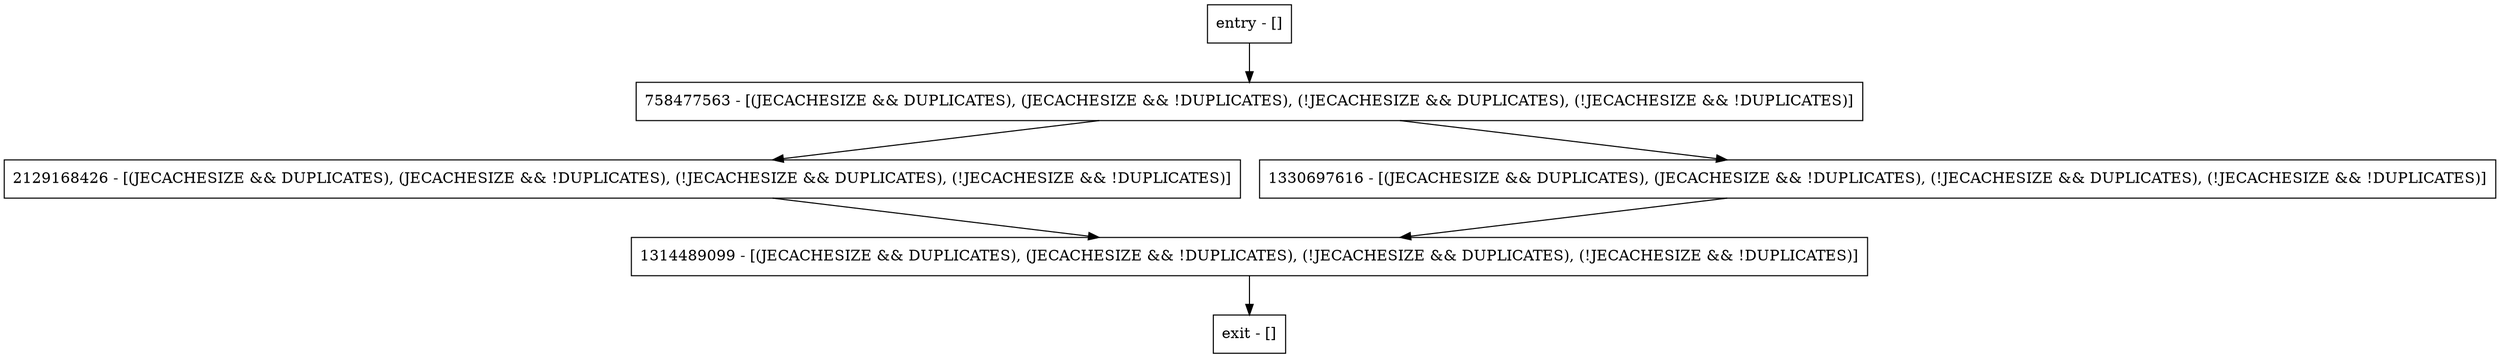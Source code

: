 digraph recordExists {
node [shape=record];
entry [label="entry - []"];
exit [label="exit - []"];
758477563 [label="758477563 - [(JECACHESIZE && DUPLICATES), (JECACHESIZE && !DUPLICATES), (!JECACHESIZE && DUPLICATES), (!JECACHESIZE && !DUPLICATES)]"];
2129168426 [label="2129168426 - [(JECACHESIZE && DUPLICATES), (JECACHESIZE && !DUPLICATES), (!JECACHESIZE && DUPLICATES), (!JECACHESIZE && !DUPLICATES)]"];
1314489099 [label="1314489099 - [(JECACHESIZE && DUPLICATES), (JECACHESIZE && !DUPLICATES), (!JECACHESIZE && DUPLICATES), (!JECACHESIZE && !DUPLICATES)]"];
1330697616 [label="1330697616 - [(JECACHESIZE && DUPLICATES), (JECACHESIZE && !DUPLICATES), (!JECACHESIZE && DUPLICATES), (!JECACHESIZE && !DUPLICATES)]"];
entry;
exit;
entry -> 758477563;
758477563 -> 2129168426;
758477563 -> 1330697616;
2129168426 -> 1314489099;
1314489099 -> exit;
1330697616 -> 1314489099;
}

